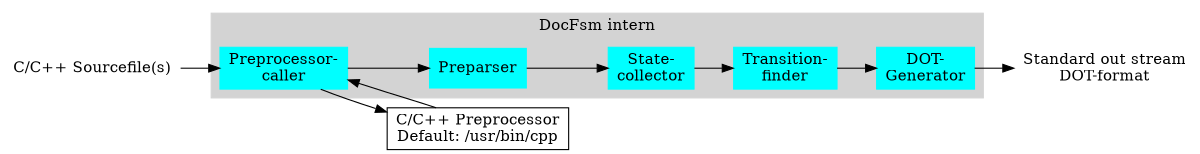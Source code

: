 digraph G
{
   rankdir=LR;
   node [shape=box];
   size="8,0";
   subgraph cluster_0
   {
      label = "DocFsm intern";
      style=filled;
      color=lightgrey;
      node [style=filled, color=cyan];
      cppCaller [label="Preprocessor-\ncaller"];
      preparser [label="Preparser"]
      stateCollector [label="State-\ncollector"];
      transitionFinder [label="Transition-\nfinder"];
      dotGenerator [label="DOT-\nGenerator"];
      cppCaller -> preparser -> stateCollector -> transitionFinder -> dotGenerator;
   }
   start -> cppCaller;
   preprocessor [label="C/C++ Preprocessor\nDefault: /usr/bin/cpp"]
   cppCaller -> preprocessor;
   preprocessor -> cppCaller
   dotGenerator -> output;
   start [shape=plaintext, label="C/C++ Sourcefile(s)"];
   output [shape=plaintext, label="Standard out stream\nDOT-format"];
}
